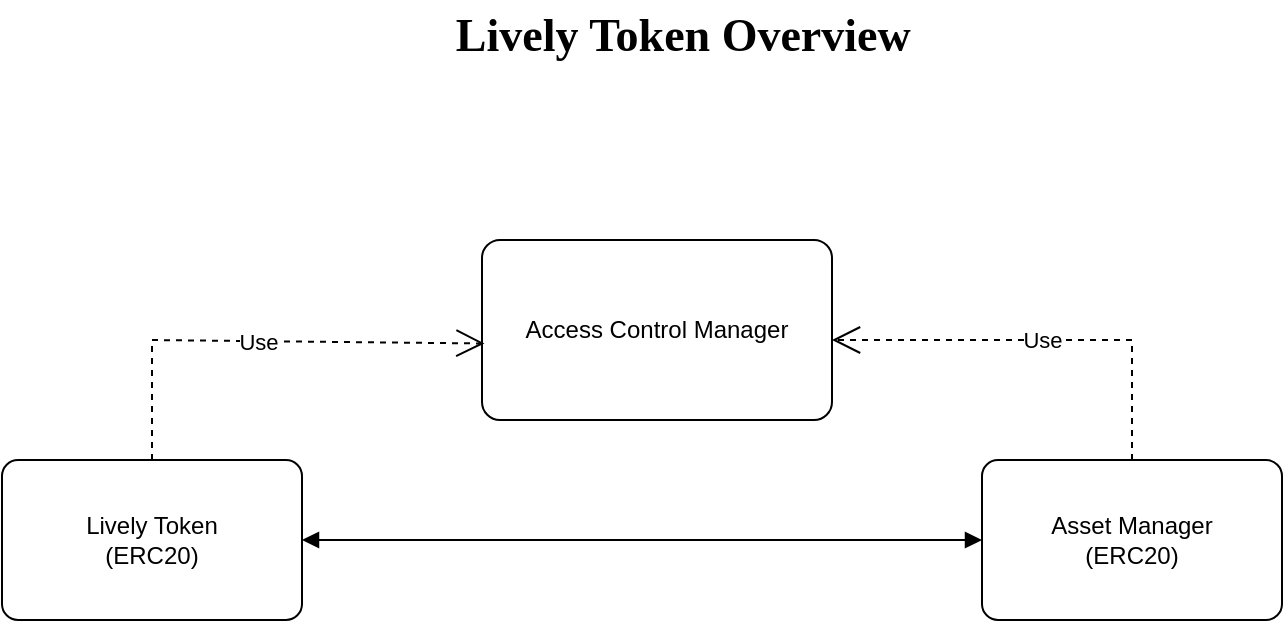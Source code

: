 <mxfile version="20.5.3" type="google" pages="4"><diagram id="gpIw7MM5IWzGm4ZSxS1V" name="Page-1"><mxGraphModel dx="753" dy="296" grid="1" gridSize="10" guides="1" tooltips="1" connect="1" arrows="1" fold="1" page="1" pageScale="1" pageWidth="850" pageHeight="1100" math="0" shadow="0"><root><mxCell id="0"/><mxCell id="1" parent="0"/><mxCell id="Akb-UPJpgG8xHN1wxzg8-2" value="Lively Token&lt;br&gt;(ERC20)" style="rounded=1;arcSize=10;whiteSpace=wrap;html=1;align=center;direction=east;" vertex="1" parent="1"><mxGeometry x="105" y="470" width="150" height="80" as="geometry"/></mxCell><mxCell id="Akb-UPJpgG8xHN1wxzg8-4" value="Asset Manager&lt;br&gt;(ERC20)" style="rounded=1;arcSize=10;whiteSpace=wrap;html=1;align=center;" vertex="1" parent="1"><mxGeometry x="595" y="470" width="150" height="80" as="geometry"/></mxCell><mxCell id="Akb-UPJpgG8xHN1wxzg8-5" value="Access Control Manager" style="rounded=1;arcSize=10;whiteSpace=wrap;html=1;align=center;" vertex="1" parent="1"><mxGeometry x="345" y="360" width="175" height="90" as="geometry"/></mxCell><mxCell id="Akb-UPJpgG8xHN1wxzg8-14" value="Use" style="endArrow=open;endSize=12;dashed=1;html=1;rounded=0;entryX=0.007;entryY=0.575;entryDx=0;entryDy=0;entryPerimeter=0;exitX=0.5;exitY=0;exitDx=0;exitDy=0;" edge="1" parent="1" source="Akb-UPJpgG8xHN1wxzg8-2" target="Akb-UPJpgG8xHN1wxzg8-5"><mxGeometry width="160" relative="1" as="geometry"><mxPoint x="180" y="460" as="sourcePoint"/><mxPoint x="330" y="410" as="targetPoint"/><Array as="points"><mxPoint x="180" y="410"/></Array></mxGeometry></mxCell><mxCell id="Akb-UPJpgG8xHN1wxzg8-15" value="Use" style="endArrow=open;endSize=12;dashed=1;html=1;rounded=0;exitX=0.5;exitY=0;exitDx=0;exitDy=0;" edge="1" parent="1" source="Akb-UPJpgG8xHN1wxzg8-4"><mxGeometry width="160" relative="1" as="geometry"><mxPoint x="650" y="400" as="sourcePoint"/><mxPoint x="520" y="410" as="targetPoint"/><Array as="points"><mxPoint x="670" y="410"/></Array></mxGeometry></mxCell><mxCell id="Akb-UPJpgG8xHN1wxzg8-17" value="" style="endArrow=block;startArrow=block;endFill=1;startFill=1;html=1;rounded=0;entryX=0;entryY=0.5;entryDx=0;entryDy=0;exitX=1;exitY=0.5;exitDx=0;exitDy=0;" edge="1" parent="1" source="Akb-UPJpgG8xHN1wxzg8-2" target="Akb-UPJpgG8xHN1wxzg8-4"><mxGeometry width="160" relative="1" as="geometry"><mxPoint x="345" y="509.57" as="sourcePoint"/><mxPoint x="505" y="509.57" as="targetPoint"/></mxGeometry></mxCell><mxCell id="Akb-UPJpgG8xHN1wxzg8-18" value="Lively Token Overview" style="text;align=center;fontStyle=1;verticalAlign=middle;spacingLeft=3;spacingRight=3;strokeColor=none;rotatable=0;points=[[0,0.5],[1,0.5]];portConstraint=eastwest;fontSize=23;fontFamily=Times New Roman;" vertex="1" parent="1"><mxGeometry x="300" y="240" width="291.25" height="30" as="geometry"/></mxCell></root></mxGraphModel></diagram><diagram id="gTftW9aASu51ajPGz3gr" name="Page-2"><mxGraphModel dx="866" dy="403" grid="1" gridSize="10" guides="1" tooltips="1" connect="1" arrows="1" fold="1" page="1" pageScale="1" pageWidth="850" pageHeight="1100" math="0" shadow="0"><root><mxCell id="0"/><mxCell id="1" parent="0"/><mxCell id="gseUxlS_wOIz5OUnFLS4-1" value="&#10;Access Control Interface&#10;(IAccessControl)&#10;" style="swimlane;childLayout=stackLayout;horizontal=1;startSize=50;horizontalStack=0;rounded=1;fontSize=14;fontStyle=0;strokeWidth=2;resizeParent=0;resizeLast=1;shadow=0;dashed=0;align=center;fontFamily=Times New Roman;" vertex="1" parent="1"><mxGeometry x="295" y="1190" width="260" height="420" as="geometry"/></mxCell><mxCell id="gseUxlS_wOIz5OUnFLS4-2" value="+ function hasAccess ()&#10;+ function isLivelySystemAdminRole ()&#10;+ function isLivelyAdminRole ()&#10;+ function isLivelyAssetManagerRole ()&#10;+ function isLivelyAssetAdminRole ()&#10;+ function isLivelyCommunityDaoRole ()&#10;+ function isLivelyCommunityDaoExecutorRole ()&#10;+ function isLivelyGeneralGroup ()&#10;+ function isLivelyDaoGroup ()&#10;+ function isLivelyAssetGroup ()&#10;+ function isLivelyGeneralRealm ()&#10;+ function isLivelyAssetRealm ()&#10;+ function isContextSafeMode ()&#10;+ function isContextUpgradable ()&#10;+ function isContextExists ()&#10;+ funntion isContextFunctionExists ()&#10;+ function isContextFunctionEnabled ()&#10;+ function isContextEnabled ()&#10;+ function isGroupExists ()&#10;+ function isGroupEnabled ()&#10;+ function isRoleExists ()&#10;+ function isRoleEnabled ()&#10;+ function isRealmExists ()&#10;+ function isRealmEnabled ()&#10;+ function isRealmUpgradable ()" style="align=left;strokeColor=none;fillColor=none;spacingLeft=4;fontSize=12;verticalAlign=top;resizable=0;rotatable=0;part=1;fontFamily=Times New Roman;" vertex="1" parent="gseUxlS_wOIz5OUnFLS4-1"><mxGeometry y="50" width="260" height="370" as="geometry"/></mxCell><mxCell id="gseUxlS_wOIz5OUnFLS4-4" value="&lt;font style=&quot;font-size: 18px;&quot;&gt;&lt;b&gt;Access Control Manager&lt;/b&gt;&lt;/font&gt;" style="rounded=1;arcSize=10;whiteSpace=wrap;html=1;align=center;fontFamily=Times New Roman;fontSize=14;" vertex="1" parent="1"><mxGeometry x="320" y="1010" width="220" height="120" as="geometry"/></mxCell><mxCell id="gseUxlS_wOIz5OUnFLS4-14" value="&#10;Context Management Interface&#10;(IContextManagement)&#10;" style="swimlane;childLayout=stackLayout;horizontal=1;startSize=50;horizontalStack=0;rounded=1;fontSize=14;fontStyle=0;strokeWidth=2;resizeParent=0;resizeLast=1;shadow=0;dashed=0;align=center;fontFamily=Times New Roman;" vertex="1" parent="1"><mxGeometry x="40" y="860" width="220" height="440" as="geometry"/></mxCell><mxCell id="gseUxlS_wOIz5OUnFLS4-15" value="+ enum UpdateContextStatus&#10;+ struct RequestContext&#10;+ struct RequestPredictContext&#10;+ struct RequestRegisterContext&#10;+ struct RequestUpdateContext&#10;+ struct ResponseContext&#10;+ event ContextRegistered ()&#10;+ event PredictContextRegistered ()&#10;+ event ContextUpdated ()&#10;+ event ContextStatusChanged ()&#10;+ event ContextFuncRoleAdded ()&#10;+ event ContextFuncRemoved ()&#10;+ event ContextRoleGranted ()&#10;+ event ContextRoleRevoked ()&#10;+ event ContextRealmChanged ()&#10;+ function registerContext ()&#10;+ function registerPredictContext ()&#10;+ function updateContext ()&#10;+ function addContextFuncRole ()&#10;+ function removeContextFunc ()&#10;+ function grantContextRole ()&#10;+ function revokeContextRole ()&#10;+ function setContextRealm ()&#10;+ function hasContextRole ()&#10;+ function getContextInfo ()&#10;+ function getContextFuncs ()&#10;" style="align=left;strokeColor=none;fillColor=none;spacingLeft=4;fontSize=12;verticalAlign=top;resizable=0;rotatable=0;part=1;fontFamily=Times New Roman;fontColor=default;" vertex="1" parent="gseUxlS_wOIz5OUnFLS4-14"><mxGeometry y="50" width="220" height="390" as="geometry"/></mxCell><mxCell id="gseUxlS_wOIz5OUnFLS4-16" value="&#10;Group Management Interface&#10;(IContextManagement)&#10;" style="swimlane;childLayout=stackLayout;horizontal=1;startSize=50;horizontalStack=0;rounded=1;fontSize=14;fontStyle=0;strokeWidth=2;resizeParent=0;resizeLast=1;shadow=0;dashed=0;align=center;fontFamily=Times New Roman;" vertex="1" parent="1"><mxGeometry x="590" y="1130" width="220" height="170" as="geometry"/></mxCell><mxCell id="gseUxlS_wOIz5OUnFLS4-17" value="+ event GroupRegistered ()&#10;+ event GroupStatusChanged ()&#10;+ function registerGroup ()&#10;+ function setGroupStatus ()&#10;+ function hasGroupRole ()&#10;+ function getGroupInfo ()&#10;+ function getGroupRoles ()&#10;" style="align=left;strokeColor=none;fillColor=none;spacingLeft=4;fontSize=12;verticalAlign=top;resizable=0;rotatable=0;part=1;fontFamily=Times New Roman;fontColor=default;" vertex="1" parent="gseUxlS_wOIz5OUnFLS4-16"><mxGeometry y="50" width="220" height="120" as="geometry"/></mxCell><mxCell id="gseUxlS_wOIz5OUnFLS4-18" value="&#10;Realm Management Interface&#10;(IRealmManagement)&#10;" style="swimlane;childLayout=stackLayout;horizontal=1;startSize=50;horizontalStack=0;rounded=1;fontSize=14;fontStyle=0;strokeWidth=2;resizeParent=0;resizeLast=1;shadow=0;dashed=0;align=center;fontFamily=Times New Roman;" vertex="1" parent="1"><mxGeometry x="590" y="860" width="220" height="190" as="geometry"/></mxCell><mxCell id="gseUxlS_wOIz5OUnFLS4-19" value="+ event RealmRegistered ()&#10;+ event RealmStatusChanged ()&#10;+ event RealmUpgradeStatusChanged ()&#10;+ function registerRealm ()&#10;+ function setRealmStatus ()&#10;+ function setRealmUpgradeStatus ()&#10;+ function hasRealmContext ()&#10;+ function getRealmInfo ()&#10;+ function getRealmContexts ()" style="align=left;strokeColor=none;fillColor=none;spacingLeft=4;fontSize=12;verticalAlign=top;resizable=0;rotatable=0;part=1;fontFamily=Times New Roman;fontColor=default;" vertex="1" parent="gseUxlS_wOIz5OUnFLS4-18"><mxGeometry y="50" width="220" height="140" as="geometry"/></mxCell><mxCell id="gseUxlS_wOIz5OUnFLS4-20" value="&#10;Role Management Interface&#10;(IRoleManagement)&#10;" style="swimlane;childLayout=stackLayout;horizontal=1;startSize=50;horizontalStack=0;rounded=1;fontSize=14;fontStyle=0;strokeWidth=2;resizeParent=0;resizeLast=1;shadow=0;dashed=0;align=center;fontFamily=Times New Roman;" vertex="1" parent="1"><mxGeometry x="315" y="620" width="220" height="330" as="geometry"/></mxCell><mxCell id="gseUxlS_wOIz5OUnFLS4-21" value="+ struct RegisterRoleRequest&#10;+ struct UpdateRoleRequest&#10;+ event RoleAccountGranted ()&#10;+ event RoleAccountRevoked ()&#10;+ event RoleRegistered ()&#10;+ event RoleStatusChanged ()&#10;+ event RoleGroupChanged ()&#10;+ function registerRole ()&#10;+ function batchRegisterRole ()&#10;+ function grantRoleAccount ()&#10;+ function batchGrantRoleAccount ()&#10;+ function revokeRoleAccount ()&#10;+ function batchRevokeRoleAccount ()&#10;+ function setRoleStatus ()&#10;+ function setRoleGroup ()&#10;+ function getRoleInfo ()&#10;+ function getRoleAccounts ()&#10;+ function hasRoleAccount ()" style="align=left;strokeColor=none;fillColor=none;spacingLeft=4;fontSize=12;verticalAlign=top;resizable=0;rotatable=0;part=1;fontFamily=Times New Roman;fontColor=default;" vertex="1" parent="gseUxlS_wOIz5OUnFLS4-20"><mxGeometry y="50" width="220" height="280" as="geometry"/></mxCell><mxCell id="gseUxlS_wOIz5OUnFLS4-23" value="" style="endArrow=block;dashed=1;endFill=0;endSize=12;html=1;rounded=0;fontFamily=Times New Roman;fontSize=14;fontColor=default;exitX=0.468;exitY=1.017;exitDx=0;exitDy=0;exitPerimeter=0;" edge="1" parent="1"><mxGeometry width="160" relative="1" as="geometry"><mxPoint x="426.96" y="1132.04" as="sourcePoint"/><mxPoint x="427" y="1190" as="targetPoint"/></mxGeometry></mxCell><mxCell id="gseUxlS_wOIz5OUnFLS4-24" value="" style="endArrow=block;dashed=1;endFill=0;endSize=12;html=1;rounded=0;fontFamily=Times New Roman;fontSize=14;fontColor=default;exitX=1;exitY=1;exitDx=0;exitDy=0;" edge="1" parent="1" source="gseUxlS_wOIz5OUnFLS4-4"><mxGeometry width="160" relative="1" as="geometry"><mxPoint x="425" y="1160" as="sourcePoint"/><mxPoint x="585" y="1160" as="targetPoint"/></mxGeometry></mxCell><mxCell id="gseUxlS_wOIz5OUnFLS4-25" value="" style="endArrow=block;dashed=1;endFill=0;endSize=12;html=1;rounded=0;fontFamily=Times New Roman;fontSize=14;fontColor=default;exitX=1;exitY=0;exitDx=0;exitDy=0;entryX=0;entryY=0.5;entryDx=0;entryDy=0;" edge="1" parent="1" source="gseUxlS_wOIz5OUnFLS4-4" target="gseUxlS_wOIz5OUnFLS4-19"><mxGeometry width="160" relative="1" as="geometry"><mxPoint x="430" y="990" as="sourcePoint"/><mxPoint x="590" y="990" as="targetPoint"/></mxGeometry></mxCell><mxCell id="gseUxlS_wOIz5OUnFLS4-26" value="" style="endArrow=block;dashed=1;endFill=0;endSize=12;html=1;rounded=0;fontFamily=Times New Roman;fontSize=14;fontColor=default;exitX=0.5;exitY=0;exitDx=0;exitDy=0;" edge="1" parent="1" source="gseUxlS_wOIz5OUnFLS4-4"><mxGeometry width="160" relative="1" as="geometry"><mxPoint x="350" y="960" as="sourcePoint"/><mxPoint x="430" y="950" as="targetPoint"/></mxGeometry></mxCell><mxCell id="gseUxlS_wOIz5OUnFLS4-27" value="" style="endArrow=block;dashed=1;endFill=0;endSize=12;html=1;rounded=0;fontFamily=Times New Roman;fontSize=14;fontColor=default;exitX=0;exitY=0.5;exitDx=0;exitDy=0;entryX=1.009;entryY=0.41;entryDx=0;entryDy=0;entryPerimeter=0;" edge="1" parent="1" source="gseUxlS_wOIz5OUnFLS4-4" target="gseUxlS_wOIz5OUnFLS4-15"><mxGeometry width="160" relative="1" as="geometry"><mxPoint x="250" y="1150" as="sourcePoint"/><mxPoint x="290" y="1070" as="targetPoint"/></mxGeometry></mxCell></root></mxGraphModel></diagram><diagram id="l0Vfir0IHlTdEuvO1U7i" name="Page-3"><mxGraphModel dx="866" dy="403" grid="1" gridSize="10" guides="1" tooltips="1" connect="1" arrows="1" fold="1" page="1" pageScale="1" pageWidth="850" pageHeight="1100" math="0" shadow="0"><root><mxCell id="0"/><mxCell id="1" parent="0"/><mxCell id="lBk0V-zwsa7Z2n9oQ-gJ-1" value="Access Control Manager" style="rounded=1;arcSize=10;whiteSpace=wrap;html=1;align=center;fontFamily=Times New Roman;fontSize=18;fontColor=default;" vertex="1" parent="1"><mxGeometry x="315" y="120" width="220" height="120" as="geometry"/></mxCell><mxCell id="P17PEuYh-mJi31OMPHCg-3" value="Realm" style="rounded=1;arcSize=10;whiteSpace=wrap;html=1;align=center;fontFamily=Times New Roman;fontSize=18;fontColor=default;" vertex="1" parent="1"><mxGeometry x="90" y="280" width="220" height="110" as="geometry"/></mxCell><mxCell id="P17PEuYh-mJi31OMPHCg-6" value="Group" style="rounded=1;arcSize=10;whiteSpace=wrap;html=1;align=center;fontFamily=Times New Roman;fontSize=18;fontColor=default;" vertex="1" parent="1"><mxGeometry x="535" y="280" width="220" height="110" as="geometry"/></mxCell><mxCell id="P17PEuYh-mJi31OMPHCg-9" value="Context" style="rounded=1;arcSize=10;whiteSpace=wrap;html=1;align=center;fontFamily=Times New Roman;fontSize=18;fontColor=default;" vertex="1" parent="1"><mxGeometry x="90" y="460" width="220" height="110" as="geometry"/></mxCell><mxCell id="P17PEuYh-mJi31OMPHCg-12" value="Role" style="rounded=1;arcSize=10;whiteSpace=wrap;html=1;align=center;fontFamily=Times New Roman;fontSize=18;fontColor=default;" vertex="1" parent="1"><mxGeometry x="530" y="460" width="220" height="110" as="geometry"/></mxCell><mxCell id="P17PEuYh-mJi31OMPHCg-15" value="Function" style="rounded=1;arcSize=10;whiteSpace=wrap;html=1;align=center;fontFamily=Times New Roman;fontSize=18;fontColor=default;" vertex="1" parent="1"><mxGeometry x="90" y="640" width="220" height="110" as="geometry"/></mxCell><mxCell id="P17PEuYh-mJi31OMPHCg-18" value="User" style="rounded=1;arcSize=10;whiteSpace=wrap;html=1;align=center;fontFamily=Times New Roman;fontSize=18;fontColor=default;" vertex="1" parent="1"><mxGeometry x="530" y="640" width="220" height="110" as="geometry"/></mxCell><mxCell id="P17PEuYh-mJi31OMPHCg-19" value="" style="endArrow=diamondThin;endFill=0;endSize=24;html=1;rounded=0;fontFamily=Times New Roman;fontSize=18;fontColor=default;entryX=0;entryY=0.5;entryDx=0;entryDy=0;exitX=0.5;exitY=0;exitDx=0;exitDy=0;" edge="1" parent="1" target="lBk0V-zwsa7Z2n9oQ-gJ-1"><mxGeometry width="160" relative="1" as="geometry"><mxPoint x="200" y="280" as="sourcePoint"/><mxPoint x="280" y="190" as="targetPoint"/><Array as="points"><mxPoint x="200" y="180"/></Array></mxGeometry></mxCell><mxCell id="P17PEuYh-mJi31OMPHCg-22" value="" style="endArrow=diamondThin;endFill=0;endSize=24;html=1;rounded=0;fontFamily=Times New Roman;fontSize=18;fontColor=default;entryX=1;entryY=0.5;entryDx=0;entryDy=0;exitX=0.618;exitY=0;exitDx=0;exitDy=0;exitPerimeter=0;" edge="1" parent="1" target="lBk0V-zwsa7Z2n9oQ-gJ-1"><mxGeometry width="160" relative="1" as="geometry"><mxPoint x="645.96" y="280" as="sourcePoint"/><mxPoint x="697.5" y="150" as="targetPoint"/><Array as="points"><mxPoint x="646" y="180"/></Array></mxGeometry></mxCell><mxCell id="P17PEuYh-mJi31OMPHCg-23" value="" style="endArrow=diamondThin;endFill=0;endSize=24;html=1;rounded=0;fontFamily=Times New Roman;fontSize=18;fontColor=default;entryX=0.5;entryY=1;entryDx=0;entryDy=0;" edge="1" parent="1" target="P17PEuYh-mJi31OMPHCg-3"><mxGeometry width="160" relative="1" as="geometry"><mxPoint x="200" y="460" as="sourcePoint"/><mxPoint x="290" y="440" as="targetPoint"/><Array as="points"/></mxGeometry></mxCell><mxCell id="P17PEuYh-mJi31OMPHCg-24" value="" style="endArrow=diamondThin;endFill=0;endSize=24;html=1;rounded=0;fontFamily=Times New Roman;fontSize=18;fontColor=default;entryX=0.5;entryY=1;entryDx=0;entryDy=0;exitX=0.5;exitY=0;exitDx=0;exitDy=0;" edge="1" parent="1" source="P17PEuYh-mJi31OMPHCg-12"><mxGeometry width="160" relative="1" as="geometry"><mxPoint x="639.52" y="454" as="sourcePoint"/><mxPoint x="639.5" y="390" as="targetPoint"/><Array as="points"/></mxGeometry></mxCell><mxCell id="P17PEuYh-mJi31OMPHCg-25" value="" style="endArrow=diamondThin;endFill=0;endSize=24;html=1;rounded=0;fontFamily=Times New Roman;fontSize=18;fontColor=default;entryX=0.473;entryY=0.991;entryDx=0;entryDy=0;entryPerimeter=0;exitX=0.468;exitY=0;exitDx=0;exitDy=0;exitPerimeter=0;" edge="1" parent="1" source="P17PEuYh-mJi31OMPHCg-15" target="P17PEuYh-mJi31OMPHCg-9"><mxGeometry width="160" relative="1" as="geometry"><mxPoint x="214" y="660" as="sourcePoint"/><mxPoint x="210" y="620" as="targetPoint"/><Array as="points"/></mxGeometry></mxCell><mxCell id="P17PEuYh-mJi31OMPHCg-27" value="" style="endArrow=diamondThin;endFill=0;endSize=24;html=1;rounded=0;fontFamily=Times New Roman;fontSize=18;fontColor=default;entryX=0.473;entryY=0.991;entryDx=0;entryDy=0;entryPerimeter=0;exitX=0.5;exitY=0;exitDx=0;exitDy=0;" edge="1" parent="1" source="P17PEuYh-mJi31OMPHCg-18"><mxGeometry width="160" relative="1" as="geometry"><mxPoint x="639.5" y="626.99" as="sourcePoint"/><mxPoint x="639.56" y="570" as="targetPoint"/><Array as="points"/></mxGeometry></mxCell><mxCell id="P17PEuYh-mJi31OMPHCg-28" value="n" style="text;html=1;align=center;verticalAlign=middle;resizable=0;points=[];autosize=1;strokeColor=none;fillColor=none;fontSize=18;fontFamily=Times New Roman;fontColor=default;" vertex="1" parent="1"><mxGeometry x="635" y="608" width="30" height="40" as="geometry"/></mxCell><mxCell id="P17PEuYh-mJi31OMPHCg-29" value="n" style="text;html=1;align=center;verticalAlign=middle;resizable=0;points=[];autosize=1;strokeColor=none;fillColor=none;fontSize=18;fontFamily=Times New Roman;fontColor=default;" vertex="1" parent="1"><mxGeometry x="188" y="608" width="30" height="40" as="geometry"/></mxCell><mxCell id="P17PEuYh-mJi31OMPHCg-30" value="n" style="text;html=1;align=center;verticalAlign=middle;resizable=0;points=[];autosize=1;strokeColor=none;fillColor=none;fontSize=18;fontFamily=Times New Roman;fontColor=default;" vertex="1" parent="1"><mxGeometry x="195" y="428" width="30" height="40" as="geometry"/></mxCell><mxCell id="P17PEuYh-mJi31OMPHCg-31" value="n" style="text;html=1;align=center;verticalAlign=middle;resizable=0;points=[];autosize=1;strokeColor=none;fillColor=none;fontSize=18;fontFamily=Times New Roman;fontColor=default;" vertex="1" parent="1"><mxGeometry x="635" y="428" width="30" height="40" as="geometry"/></mxCell><mxCell id="P17PEuYh-mJi31OMPHCg-32" value="n" style="text;html=1;align=center;verticalAlign=middle;resizable=0;points=[];autosize=1;strokeColor=none;fillColor=none;fontSize=18;fontFamily=Times New Roman;fontColor=default;" vertex="1" parent="1"><mxGeometry x="640" y="247" width="30" height="40" as="geometry"/></mxCell><mxCell id="P17PEuYh-mJi31OMPHCg-33" value="n" style="text;html=1;align=center;verticalAlign=middle;resizable=0;points=[];autosize=1;strokeColor=none;fillColor=none;fontSize=18;fontFamily=Times New Roman;fontColor=default;" vertex="1" parent="1"><mxGeometry x="195" y="247" width="30" height="40" as="geometry"/></mxCell><mxCell id="P17PEuYh-mJi31OMPHCg-36" value="1" style="text;html=1;align=center;verticalAlign=middle;resizable=0;points=[];autosize=1;strokeColor=none;fillColor=none;fontSize=18;fontFamily=Times New Roman;fontColor=default;" vertex="1" parent="1"><mxGeometry x="497" y="482" width="30" height="40" as="geometry"/></mxCell><mxCell id="P17PEuYh-mJi31OMPHCg-38" value="" style="endArrow=diamondThin;endFill=0;endSize=24;html=1;rounded=0;fontFamily=Times New Roman;fontSize=18;fontColor=default;entryX=0.033;entryY=1;entryDx=0;entryDy=0;entryPerimeter=0;exitX=0;exitY=0.5;exitDx=0;exitDy=0;" edge="1" parent="1" source="P17PEuYh-mJi31OMPHCg-12"><mxGeometry width="160" relative="1" as="geometry"><mxPoint x="390.44" y="710" as="sourcePoint"/><mxPoint x="310.99" y="700" as="targetPoint"/><Array as="points"><mxPoint x="410" y="515"/><mxPoint x="410" y="700"/></Array></mxGeometry></mxCell></root></mxGraphModel></diagram><diagram id="Y_KBDpYBHF_XCeCbGolP" name="Page-4"><mxGraphModel grid="1" page="1" gridSize="10" guides="1" tooltips="1" connect="1" arrows="1" fold="1" pageScale="1" pageWidth="2336" pageHeight="1654" math="0" shadow="0"><root><mxCell id="0"/><mxCell id="1" parent="0"/><object placeholders="1" c4Name="Lively" c4Type="SystemScopeBoundary" c4Application="Lively Verse" label="&lt;font style=&quot;font-size: 16px&quot;&gt;&lt;b&gt;&lt;div style=&quot;text-align: left&quot;&gt;%c4Name%&lt;/div&gt;&lt;/b&gt;&lt;/font&gt;&lt;div style=&quot;text-align: left&quot;&gt;[%c4Application%]&lt;/div&gt;" id="HXmKlb10sUUsCzLsAxXL-3"><mxCell style="rounded=1;fontSize=11;whiteSpace=wrap;html=1;dashed=1;arcSize=20;fillColor=none;strokeColor=#666666;fontColor=#333333;labelBackgroundColor=none;align=left;verticalAlign=bottom;labelBorderColor=none;spacingTop=0;spacing=10;dashPattern=8 4;metaEdit=1;rotatable=0;perimeter=rectanglePerimeter;noLabel=0;labelPadding=0;allowArrows=0;connectable=0;expand=0;recursiveResize=0;editable=1;pointerEvents=0;absoluteArcSize=1;points=[[0.25,0,0],[0.5,0,0],[0.75,0,0],[1,0.25,0],[1,0.5,0],[1,0.75,0],[0.75,1,0],[0.5,1,0],[0.25,1,0],[0,0.75,0],[0,0.5,0],[0,0.25,0]];flipH=1;flipV=0;" vertex="1" parent="1"><mxGeometry x="440" y="390" width="1540" height="540" as="geometry"/></mxCell></object><object placeholders="1" c4Name="Lively Verse User" c4Type="Person" c4Description="Common User " label="&lt;font style=&quot;font-size: 16px&quot;&gt;&lt;b&gt;%c4Name%&lt;/b&gt;&lt;/font&gt;&lt;div&gt;[%c4Type%]&lt;/div&gt;&lt;br&gt;&lt;div&gt;&lt;font style=&quot;font-size: 11px&quot;&gt;&lt;font color=&quot;#cccccc&quot;&gt;%c4Description%&lt;/font&gt;&lt;/div&gt;" id="Xv7Mj6BvzXry_lZjMq3T-1"><mxCell style="html=1;fontSize=11;dashed=0;whiteSpace=wrap;fillColor=#083F75;strokeColor=#06315C;fontColor=#ffffff;shape=mxgraph.c4.person2;align=center;metaEdit=1;points=[[0.5,0,0],[1,0.5,0],[1,0.75,0],[0.75,1,0],[0.5,1,0],[0.25,1,0],[0,0.75,0],[0,0.5,0]];resizable=0;flipH=1;flipV=0;" vertex="1" parent="1"><mxGeometry x="1100" y="110" width="200" height="180" as="geometry"/></mxCell></object><object placeholders="1" c4Name="Landing" c4Type="Software System" c4Description="WebApp contains userProfiles,backoffice,airdrops and etc.&#xA;Dapp contains DeFi, DAO and etc." label="&lt;font style=&quot;font-size: 16px&quot;&gt;&lt;b&gt;%c4Name%&lt;/b&gt;&lt;/font&gt;&lt;div&gt;[%c4Type%]&lt;/div&gt;&lt;br&gt;&lt;div&gt;&lt;font style=&quot;font-size: 11px&quot;&gt;&lt;font color=&quot;#cccccc&quot;&gt;%c4Description%&lt;/font&gt;&lt;/div&gt;" id="Xv7Mj6BvzXry_lZjMq3T-2"><mxCell style="rounded=1;whiteSpace=wrap;html=1;labelBackgroundColor=none;fillColor=#1061B0;fontColor=#ffffff;align=center;arcSize=10;strokeColor=#0D5091;metaEdit=1;resizable=0;points=[[0.25,0,0],[0.5,0,0],[0.75,0,0],[1,0.25,0],[1,0.5,0],[1,0.75,0],[0.75,1,0],[0.5,1,0],[0.25,1,0],[0,0.75,0],[0,0.5,0],[0,0.25,0]];flipH=1;flipV=0;" vertex="1" parent="1"><mxGeometry x="1080" y="480" width="240" height="120" as="geometry"/></mxCell></object><object placeholders="1" c4Name="Blockchain Platform System" c4Type="Software System" c4Description="Decentralized Network &#xA;Ethereum,Polygon,BSC and etc." label="&lt;font style=&quot;font-size: 16px&quot;&gt;&lt;b&gt;%c4Name%&lt;/b&gt;&lt;/font&gt;&lt;div&gt;[%c4Type%]&lt;/div&gt;&lt;br&gt;&lt;div&gt;&lt;font style=&quot;font-size: 11px&quot;&gt;&lt;font color=&quot;#cccccc&quot;&gt;%c4Description%&lt;/font&gt;&lt;/div&gt;" id="Xv7Mj6BvzXry_lZjMq3T-3"><mxCell style="rounded=1;whiteSpace=wrap;html=1;labelBackgroundColor=none;fillColor=#8C8496;fontColor=#ffffff;align=center;arcSize=10;strokeColor=#736782;metaEdit=1;resizable=0;points=[[0.25,0,0],[0.5,0,0],[0.75,0,0],[1,0.25,0],[1,0.5,0],[1,0.75,0],[0.75,1,0],[0.5,1,0],[0.25,1,0],[0,0.75,0],[0,0.5,0],[0,0.25,0]];flipV=0;flipH=1;" vertex="1" parent="1"><mxGeometry x="1580" y="480" width="240" height="120" as="geometry"/></mxCell></object><object placeholders="1" c4Name="Email System" c4Type="Software System" c4Description="User verification and notifications with mail service providers" label="&lt;font style=&quot;font-size: 16px&quot;&gt;&lt;b&gt;%c4Name%&lt;/b&gt;&lt;/font&gt;&lt;div&gt;[%c4Type%]&lt;/div&gt;&lt;br&gt;&lt;div&gt;&lt;font style=&quot;font-size: 11px&quot;&gt;&lt;font color=&quot;#cccccc&quot;&gt;%c4Description%&lt;/font&gt;&lt;/div&gt;" id="Xv7Mj6BvzXry_lZjMq3T-4"><mxCell style="rounded=1;whiteSpace=wrap;html=1;labelBackgroundColor=none;fillColor=#8C8496;fontColor=#ffffff;align=center;arcSize=10;strokeColor=#736782;metaEdit=1;resizable=0;points=[[0.25,0,0],[0.5,0,0],[0.75,0,0],[1,0.25,0],[1,0.5,0],[1,0.75,0],[0.75,1,0],[0.5,1,0],[0.25,1,0],[0,0.75,0],[0,0.5,0],[0,0.25,0]];flipH=1;flipV=0;" vertex="1" parent="1"><mxGeometry x="580" y="680" width="240" height="120" as="geometry"/></mxCell></object><object placeholders="1" c4Name="DEX/CEX Platform System" c4Type="Software System" c4Description="Lively tokens in cryptocurrency exchange providers" label="&lt;font style=&quot;font-size: 16px&quot;&gt;&lt;b&gt;%c4Name%&lt;/b&gt;&lt;/font&gt;&lt;div&gt;[%c4Type%]&lt;/div&gt;&lt;br&gt;&lt;div&gt;&lt;font style=&quot;font-size: 11px&quot;&gt;&lt;font color=&quot;#cccccc&quot;&gt;%c4Description%&lt;/font&gt;&lt;/div&gt;" id="Xv7Mj6BvzXry_lZjMq3T-5"><mxCell style="rounded=1;whiteSpace=wrap;html=1;labelBackgroundColor=none;fillColor=#8C8496;fontColor=#ffffff;align=center;arcSize=10;strokeColor=#736782;metaEdit=1;resizable=0;points=[[0.25,0,0],[0.5,0,0],[0.75,0,0],[1,0.25,0],[1,0.5,0],[1,0.75,0],[0.75,1,0],[0.5,1,0],[0.25,1,0],[0,0.75,0],[0,0.5,0],[0,0.25,0]];flipH=1;flipV=0;" vertex="1" parent="1"><mxGeometry x="1580" y="680" width="240" height="120" as="geometry"/></mxCell></object><object placeholders="1" c4Name="Social Platform System" c4Type="Software System" c4Description="Lively Verse in Social Media&#xA;Twitter,Instagram,TikTok,Discord and etc" label="&lt;font style=&quot;font-size: 16px&quot;&gt;&lt;b&gt;%c4Name%&lt;/b&gt;&lt;/font&gt;&lt;div&gt;[%c4Type%]&lt;/div&gt;&lt;br&gt;&lt;div&gt;&lt;font style=&quot;font-size: 11px&quot;&gt;&lt;font color=&quot;#cccccc&quot;&gt;%c4Description%&lt;/font&gt;&lt;/div&gt;" id="Xv7Mj6BvzXry_lZjMq3T-6"><mxCell style="rounded=1;whiteSpace=wrap;html=1;labelBackgroundColor=none;fillColor=#8C8496;fontColor=#ffffff;align=center;arcSize=10;strokeColor=#736782;metaEdit=1;resizable=0;points=[[0.25,0,0],[0.5,0,0],[0.75,0,0],[1,0.25,0],[1,0.5,0],[1,0.75,0],[0.75,1,0],[0.5,1,0],[0.25,1,0],[0,0.75,0],[0,0.5,0],[0,0.25,0]];flipH=1;flipV=0;" vertex="1" parent="1"><mxGeometry x="580" y="480" width="240" height="120" as="geometry"/></mxCell></object><object placeholders="1" c4Type="Relationship" c4Technology="e.g. JSON/HTTP" c4Description="e.g. Makes API calls" label="&lt;div style=&quot;text-align: left&quot;&gt;&lt;div style=&quot;text-align: center&quot;&gt;&lt;b&gt;%c4Description%&lt;/b&gt;&lt;/div&gt;&lt;div style=&quot;text-align: center&quot;&gt;[%c4Technology%]&lt;/div&gt;&lt;/div&gt;" id="Xv7Mj6BvzXry_lZjMq3T-120"><mxCell style="endArrow=blockThin;html=1;fontSize=10;fontColor=#404040;strokeWidth=1;endFill=1;strokeColor=#828282;elbow=vertical;metaEdit=1;endSize=14;startSize=14;jumpStyle=arc;jumpSize=16;rounded=0;edgeStyle=orthogonalEdgeStyle;entryX=0.5;entryY=0;entryDx=0;entryDy=0;entryPerimeter=0;exitX=0.5;exitY=1;exitDx=0;exitDy=0;exitPerimeter=0;" edge="1" parent="1" source="Xv7Mj6BvzXry_lZjMq3T-1" target="Xv7Mj6BvzXry_lZjMq3T-2"><mxGeometry width="240" relative="1" as="geometry"><mxPoint x="1100" y="350" as="sourcePoint"/><mxPoint x="1340" y="350" as="targetPoint"/></mxGeometry></mxCell></object><object placeholders="1" c4Type="Relationship" c4Technology="e.g. JSON/HTTP" c4Description="e.g. Makes API calls" label="&lt;div style=&quot;text-align: left&quot;&gt;&lt;div style=&quot;text-align: center&quot;&gt;&lt;b&gt;%c4Description%&lt;/b&gt;&lt;/div&gt;&lt;div style=&quot;text-align: center&quot;&gt;[%c4Technology%]&lt;/div&gt;&lt;/div&gt;" id="Xv7Mj6BvzXry_lZjMq3T-121"><mxCell style="endArrow=blockThin;html=1;fontSize=10;fontColor=#404040;strokeWidth=1;endFill=1;strokeColor=#828282;elbow=vertical;metaEdit=1;endSize=14;startSize=14;jumpStyle=arc;jumpSize=16;rounded=0;edgeStyle=orthogonalEdgeStyle;exitX=0;exitY=0.75;exitDx=0;exitDy=0;exitPerimeter=0;" edge="1" parent="1" source="Xv7Mj6BvzXry_lZjMq3T-1"><mxGeometry width="240" relative="1" as="geometry"><mxPoint x="1290.0" y="245" as="sourcePoint"/><mxPoint x="1700" y="480" as="targetPoint"/><Array as="points"><mxPoint x="1700" y="245"/></Array></mxGeometry></mxCell></object><object placeholders="1" c4Type="Relationship" c4Technology="e.g. JSON/HTTP" c4Description="e.g. Makes API calls" label="&lt;div style=&quot;text-align: left&quot;&gt;&lt;div style=&quot;text-align: center&quot;&gt;&lt;b&gt;%c4Description%&lt;/b&gt;&lt;/div&gt;&lt;div style=&quot;text-align: center&quot;&gt;[%c4Technology%]&lt;/div&gt;&lt;/div&gt;" id="Xv7Mj6BvzXry_lZjMq3T-122"><mxCell style="endArrow=blockThin;html=1;fontSize=10;fontColor=#404040;strokeWidth=1;endFill=1;strokeColor=#828282;elbow=vertical;metaEdit=1;endSize=14;startSize=14;jumpStyle=arc;jumpSize=16;rounded=0;edgeStyle=orthogonalEdgeStyle;exitX=0;exitY=0.5;exitDx=0;exitDy=0;exitPerimeter=0;" edge="1" parent="1" source="Xv7Mj6BvzXry_lZjMq3T-2"><mxGeometry width="240" relative="1" as="geometry"><mxPoint x="1210" y="300.0" as="sourcePoint"/><mxPoint x="1580" y="540" as="targetPoint"/></mxGeometry></mxCell></object><object placeholders="1" c4Type="Relationship" c4Description="e.g. Visits pages" label="&lt;div style=&quot;text-align: left&quot;&gt;&lt;div style=&quot;text-align: center&quot;&gt;&lt;b&gt;%c4Description%&lt;/b&gt;&lt;/div&gt;" id="Xv7Mj6BvzXry_lZjMq3T-123"><mxCell style="endArrow=blockThin;html=1;fontSize=10;fontColor=#404040;strokeWidth=1;endFill=1;strokeColor=#828282;elbow=vertical;metaEdit=1;endSize=14;startSize=14;jumpStyle=arc;jumpSize=16;rounded=0;edgeStyle=orthogonalEdgeStyle;entryX=0.5;entryY=0;entryDx=0;entryDy=0;entryPerimeter=0;exitX=1;exitY=0.75;exitDx=0;exitDy=0;exitPerimeter=0;" edge="1" parent="1" source="Xv7Mj6BvzXry_lZjMq3T-1" target="Xv7Mj6BvzXry_lZjMq3T-6"><mxGeometry width="240" relative="1" as="geometry"><mxPoint x="790" y="230" as="sourcePoint"/><mxPoint x="1030" y="230" as="targetPoint"/></mxGeometry></mxCell></object><object placeholders="1" c4Type="Relationship" c4Technology="e.g. JSON/HTTP" c4Description="e.g. Makes API calls" label="&lt;div style=&quot;text-align: left&quot;&gt;&lt;div style=&quot;text-align: center&quot;&gt;&lt;b&gt;%c4Description%&lt;/b&gt;&lt;/div&gt;&lt;div style=&quot;text-align: center&quot;&gt;[%c4Technology%]&lt;/div&gt;&lt;/div&gt;" id="Xv7Mj6BvzXry_lZjMq3T-124"><mxCell style="endArrow=blockThin;html=1;fontSize=10;fontColor=#404040;strokeWidth=1;endFill=1;strokeColor=#828282;elbow=vertical;metaEdit=1;endSize=14;startSize=14;jumpStyle=arc;jumpSize=16;rounded=0;edgeStyle=orthogonalEdgeStyle;entryX=0;entryY=0.5;entryDx=0;entryDy=0;entryPerimeter=0;" edge="1" parent="1" target="Xv7Mj6BvzXry_lZjMq3T-6"><mxGeometry width="240" relative="1" as="geometry"><mxPoint x="1080" y="540" as="sourcePoint"/><mxPoint x="1110" y="430" as="targetPoint"/></mxGeometry></mxCell></object><object placeholders="1" c4Name="Blog System" c4Type="Software System" c4Description="Lively contents publish to Medium and etc." label="&lt;font style=&quot;font-size: 16px&quot;&gt;&lt;b&gt;%c4Name%&lt;/b&gt;&lt;/font&gt;&lt;div&gt;[%c4Type%]&lt;/div&gt;&lt;br&gt;&lt;div&gt;&lt;font style=&quot;font-size: 11px&quot;&gt;&lt;font color=&quot;#cccccc&quot;&gt;%c4Description%&lt;/font&gt;&lt;/div&gt;" id="Xv7Mj6BvzXry_lZjMq3T-125"><mxCell style="rounded=1;whiteSpace=wrap;html=1;labelBackgroundColor=none;fillColor=#8C8496;fontColor=#ffffff;align=center;arcSize=10;strokeColor=#736782;metaEdit=1;resizable=0;points=[[0.25,0,0],[0.5,0,0],[0.75,0,0],[1,0.25,0],[1,0.5,0],[1,0.75,0],[0.75,1,0],[0.5,1,0],[0.25,1,0],[0,0.75,0],[0,0.5,0],[0,0.25,0]];" vertex="1" parent="1"><mxGeometry x="1080" y="680" width="240" height="120" as="geometry"/></mxCell></object><object placeholders="1" c4Type="Relationship" c4Technology="e.g. JSON/HTTP" c4Description="e.g. Makes API calls" label="&lt;div style=&quot;text-align: left&quot;&gt;&lt;div style=&quot;text-align: center&quot;&gt;&lt;b&gt;%c4Description%&lt;/b&gt;&lt;/div&gt;&lt;div style=&quot;text-align: center&quot;&gt;[%c4Technology%]&lt;/div&gt;&lt;/div&gt;" id="Xv7Mj6BvzXry_lZjMq3T-126"><mxCell style="endArrow=blockThin;html=1;fontSize=10;fontColor=#404040;strokeWidth=1;endFill=1;strokeColor=#828282;elbow=vertical;metaEdit=1;endSize=14;startSize=14;jumpStyle=arc;jumpSize=16;rounded=0;edgeStyle=orthogonalEdgeStyle;exitX=0.5;exitY=0;exitDx=0;exitDy=0;exitPerimeter=0;" edge="1" parent="1" source="Xv7Mj6BvzXry_lZjMq3T-5"><mxGeometry width="240" relative="1" as="geometry"><mxPoint x="1500" y="630" as="sourcePoint"/><mxPoint x="1700" y="600" as="targetPoint"/></mxGeometry></mxCell></object><object placeholders="1" c4Type="Relationship" c4Technology="e.g. JSON/HTTP" c4Description="e.g. Makes API calls" label="&lt;div style=&quot;text-align: left&quot;&gt;&lt;div style=&quot;text-align: center&quot;&gt;&lt;b&gt;%c4Description%&lt;/b&gt;&lt;/div&gt;&lt;div style=&quot;text-align: center&quot;&gt;[%c4Technology%]&lt;/div&gt;&lt;/div&gt;" id="Xv7Mj6BvzXry_lZjMq3T-127"><mxCell style="endArrow=blockThin;html=1;fontSize=10;fontColor=#404040;strokeWidth=1;endFill=1;strokeColor=#828282;elbow=vertical;metaEdit=1;endSize=14;startSize=14;jumpStyle=arc;jumpSize=16;rounded=0;edgeStyle=orthogonalEdgeStyle;exitX=0.5;exitY=1;exitDx=0;exitDy=0;exitPerimeter=0;" edge="1" parent="1" source="Xv7Mj6BvzXry_lZjMq3T-2"><mxGeometry width="240" relative="1" as="geometry"><mxPoint x="1080" y="640" as="sourcePoint"/><mxPoint x="1200" y="680" as="targetPoint"/><Array as="points"><mxPoint x="1200" y="640"/></Array></mxGeometry></mxCell></object><mxCell id="Xv7Mj6BvzXry_lZjMq3T-129" value="" style="html=1;verticalAlign=bottom;labelBackgroundColor=none;endArrow=open;endFill=0;dashed=1;rounded=0;exitX=0.014;exitY=0.977;exitDx=0;exitDy=0;exitPerimeter=0;entryX=1;entryY=0.5;entryDx=0;entryDy=0;entryPerimeter=0;" edge="1" parent="1" source="Xv7Mj6BvzXry_lZjMq3T-2" target="Xv7Mj6BvzXry_lZjMq3T-5"><mxGeometry width="160" relative="1" as="geometry"><mxPoint x="1360" y="640" as="sourcePoint"/><mxPoint x="1550" y="750" as="targetPoint"/></mxGeometry></mxCell><mxCell id="Xv7Mj6BvzXry_lZjMq3T-130" value="&lt;div&gt;IDO, IEO, DeFi&lt;br&gt;&lt;/div&gt;" style="text;html=1;align=center;verticalAlign=middle;resizable=0;points=[];autosize=1;strokeColor=none;fillColor=none;rotation=28;" vertex="1" parent="1"><mxGeometry x="1410" y="645" width="100" height="30" as="geometry"/></mxCell><mxCell id="Xv7Mj6BvzXry_lZjMq3T-133" value="" style="html=1;verticalAlign=bottom;labelBackgroundColor=none;endArrow=open;endFill=0;dashed=1;rounded=0;entryX=0;entryY=0.5;entryDx=0;entryDy=0;entryPerimeter=0;exitX=0.988;exitY=0.977;exitDx=0;exitDy=0;exitPerimeter=0;" edge="1" parent="1" source="Xv7Mj6BvzXry_lZjMq3T-2" target="Xv7Mj6BvzXry_lZjMq3T-4"><mxGeometry width="160" relative="1" as="geometry"><mxPoint x="890" y="630" as="sourcePoint"/><mxPoint x="1050" y="630" as="targetPoint"/></mxGeometry></mxCell><mxCell id="Xv7Mj6BvzXry_lZjMq3T-134" value="&lt;div&gt;Verifications, Notifications, News&lt;/div&gt;" style="text;html=1;align=center;verticalAlign=middle;resizable=0;points=[];autosize=1;strokeColor=none;fillColor=none;rotation=332;" vertex="1" parent="1"><mxGeometry x="840" y="640" width="200" height="30" as="geometry"/></mxCell><object placeholders="1" c4Type="Relationship" c4Description="e.g. Visits pages" label="&lt;div style=&quot;text-align: left&quot;&gt;&lt;div style=&quot;text-align: center&quot;&gt;&lt;b&gt;%c4Description%&lt;/b&gt;&lt;/div&gt;" id="Xv7Mj6BvzXry_lZjMq3T-135"><mxCell style="endArrow=blockThin;html=1;fontSize=10;fontColor=#404040;strokeWidth=1;endFill=1;strokeColor=#828282;elbow=vertical;metaEdit=1;endSize=14;startSize=14;jumpStyle=arc;jumpSize=16;rounded=0;edgeStyle=orthogonalEdgeStyle;exitX=0;exitY=0.5;exitDx=0;exitDy=0;exitPerimeter=0;entryX=0;entryY=0.5;entryDx=0;entryDy=0;entryPerimeter=0;" edge="1" parent="1" source="Xv7Mj6BvzXry_lZjMq3T-1" target="Xv7Mj6BvzXry_lZjMq3T-5"><mxGeometry width="240" relative="1" as="geometry"><mxPoint x="1460" y="200" as="sourcePoint"/><mxPoint x="1900" y="200" as="targetPoint"/><Array as="points"><mxPoint x="1930" y="200"/><mxPoint x="1930" y="740"/></Array></mxGeometry></mxCell></object><mxCell id="Xv7Mj6BvzXry_lZjMq3T-136" value="" style="html=1;verticalAlign=bottom;labelBackgroundColor=none;endArrow=open;endFill=0;dashed=1;rounded=0;exitX=1;exitY=0.5;exitDx=0;exitDy=0;exitPerimeter=0;entryX=1;entryY=0.5;entryDx=0;entryDy=0;entryPerimeter=0;" edge="1" parent="1" source="Xv7Mj6BvzXry_lZjMq3T-4" target="Xv7Mj6BvzXry_lZjMq3T-1"><mxGeometry width="160" relative="1" as="geometry"><mxPoint x="542.88" y="640" as="sourcePoint"/><mxPoint x="450" y="200" as="targetPoint"/><Array as="points"><mxPoint x="460" y="740"/><mxPoint x="460" y="200"/></Array></mxGeometry></mxCell><mxCell id="Xv7Mj6BvzXry_lZjMq3T-137" value="Send Mail To" style="text;html=1;align=center;verticalAlign=middle;resizable=0;points=[];autosize=1;strokeColor=none;fillColor=none;" vertex="1" parent="1"><mxGeometry x="460" y="170" width="90" height="30" as="geometry"/></mxCell></root></mxGraphModel></diagram></mxfile>
